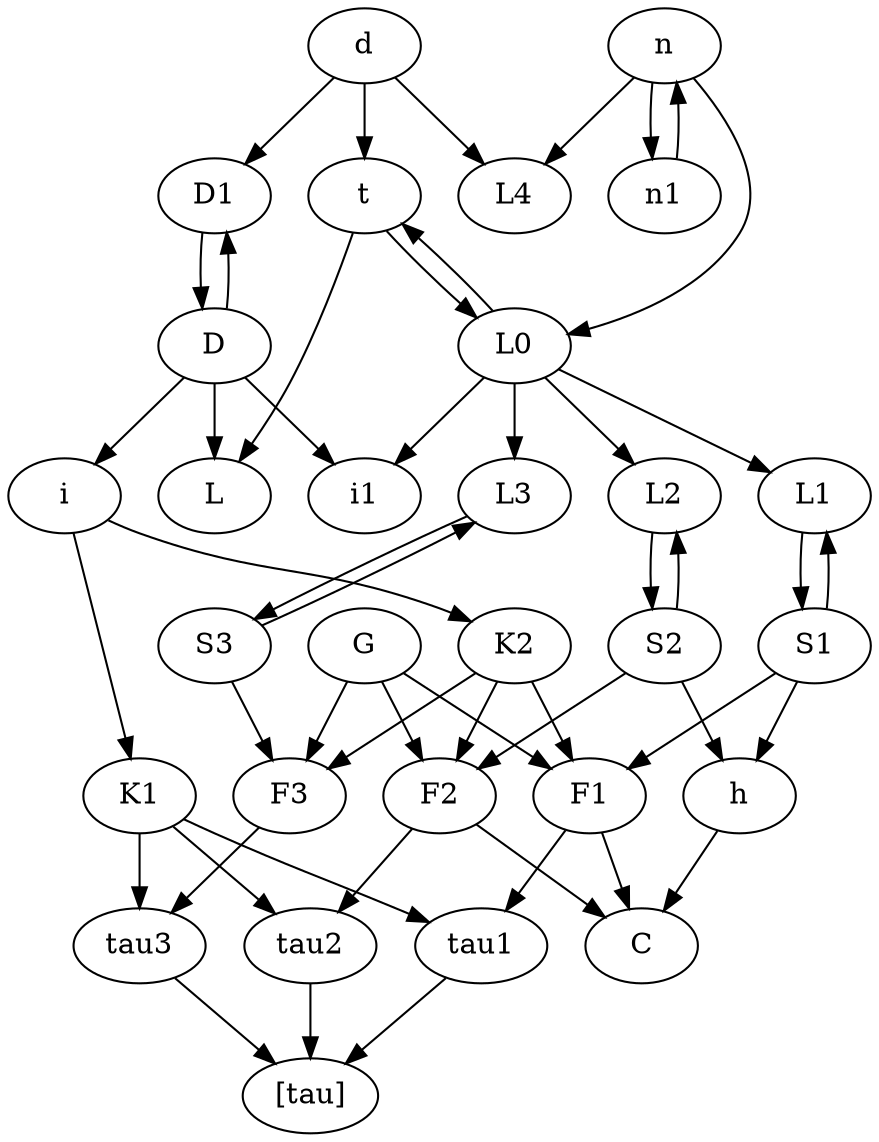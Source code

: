 digraph spring
{

d  ; D1 ; D ; 
n  ; n1 ; 
t  ; L0 ; L4 ;
G ; "[tau]" ;
L  ;
L1 ; S1 ;
L2 ; S2 ;
L3 ; S3 ;

D  -> D1 ; d  -> D1 ;
D1 -> D  ;

n  -> n1 ; 
n1 -> n  ; 

D -> L ; t -> L;

L1 -> S1 ; F1 ; tau1 ;
L2 -> S2 ; F2 ; tau2 ;
L3 -> S3 ; F3 ; tau3 ;

n -> L4 ; d -> L4 ;
d -> t ;

t ->  L0 ; n -> L0 ; 
S1 -> L1 ; L0 -> L1; 
S2 -> L2 ; L0 -> L2; 
S3 -> L3 ; L0 -> L3; 

S2 -> h ; S1 -> h ;
h -> C ; F1 -> C ; F2 -> C ;
L0 -> t  ;

D -> i ;
L0 -> i1 ; D -> i1 ;

i -> K1 ;
i -> K2 ;

G -> F1 ;  S1 -> F1 ;  K2 -> F1 ; 
G -> F2 ;  S2 -> F2 ;  K2 -> F2 ; 
G -> F3 ;  S3 -> F3 ;  K2 -> F3 ; 

F1 -> tau1 ;  K1 -> tau1 ;  
F2 -> tau2 ;  K1 -> tau2 ;  
F3 -> tau3 ;  K1 -> tau3 ;  

tau1 -> "[tau]" ; tau2 -> "[tau]" ; tau3 -> "[tau]" ;
}
